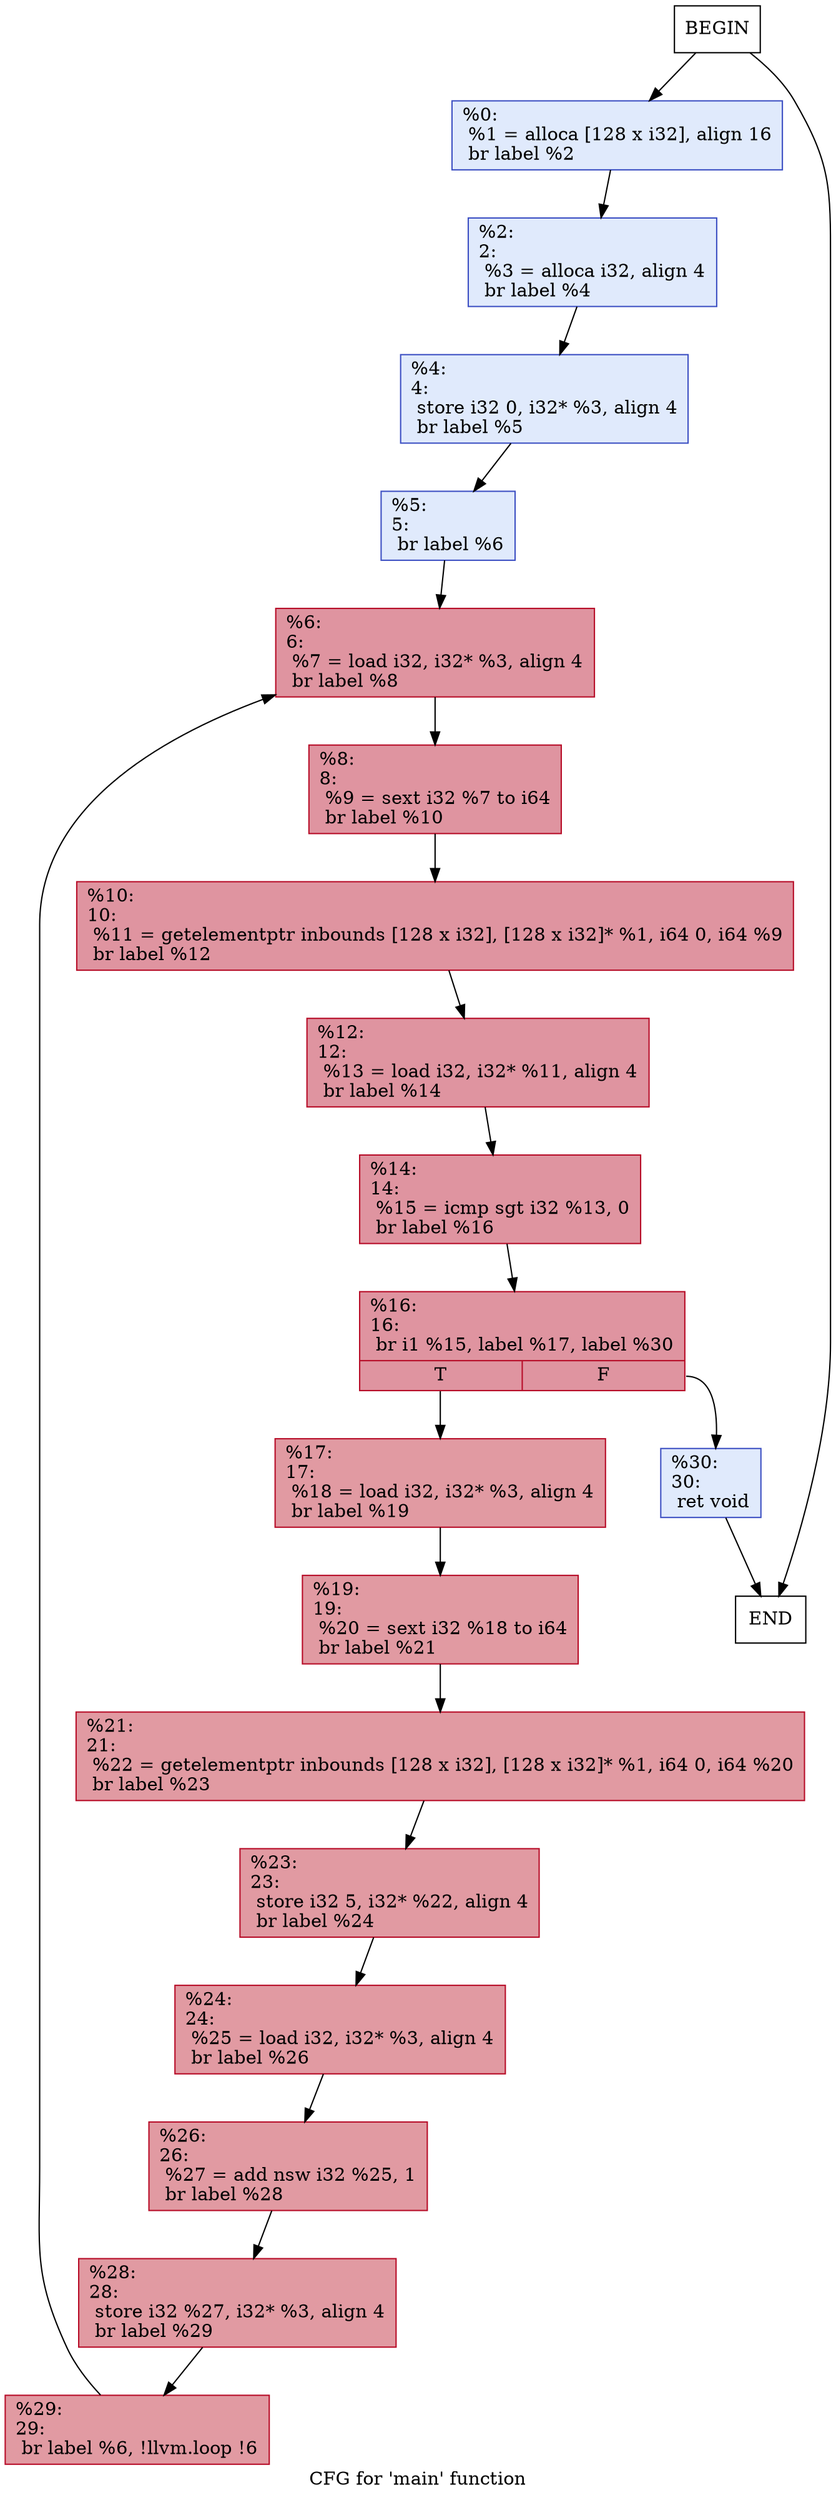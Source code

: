 digraph "CFG for 'main' function" {
	label="CFG for 'main' function";

	Nodebeginmain [shape=record, label="BEGIN"];
	Nodebeginmain -> Node0x1919ca0
	Node0x1919ca0 [shape=record,color="#3d50c3ff", style=filled, fillcolor="#b9d0f970",label="{%0:\l  %1 = alloca [128 x i32], align 16\l  br label %2\l}"];
	Node0x1919ca0 -> Node0x191aa10;
	Node0x191aa10 [shape=record,color="#3d50c3ff", style=filled, fillcolor="#b9d0f970",label="{%2:\l2:                                                \l  %3 = alloca i32, align 4\l  br label %4\l}"];
	Node0x191aa10 -> Node0x191ab70;
	Node0x191ab70 [shape=record,color="#3d50c3ff", style=filled, fillcolor="#b9d0f970",label="{%4:\l4:                                                \l  store i32 0, i32* %3, align 4\l  br label %5\l}"];
	Node0x191ab70 -> Node0x191ac80;
	Node0x191ac80 [shape=record,color="#3d50c3ff", style=filled, fillcolor="#b9d0f970",label="{%5:\l5:                                                \l  br label %6\l}"];
	Node0x191ac80 -> Node0x191ad40;
	Node0x191ad40 [shape=record,color="#b70d28ff", style=filled, fillcolor="#b70d2870",label="{%6:\l6:                                                \l  %7 = load i32, i32* %3, align 4\l  br label %8\l}"];
	Node0x191ad40 -> Node0x191ae70;
	Node0x191ae70 [shape=record,color="#b70d28ff", style=filled, fillcolor="#b70d2870",label="{%8:\l8:                                                \l  %9 = sext i32 %7 to i64\l  br label %10\l}"];
	Node0x191ae70 -> Node0x191ac30;
	Node0x191ac30 [shape=record,color="#b70d28ff", style=filled, fillcolor="#b70d2870",label="{%10:\l10:                                               \l  %11 = getelementptr inbounds [128 x i32], [128 x i32]* %1, i64 0, i64 %9\l  br label %12\l}"];
	Node0x191ac30 -> Node0x191b100;
	Node0x191b100 [shape=record,color="#b70d28ff", style=filled, fillcolor="#b70d2870",label="{%12:\l12:                                               \l  %13 = load i32, i32* %11, align 4\l  br label %14\l}"];
	Node0x191b100 -> Node0x191b230;
	Node0x191b230 [shape=record,color="#b70d28ff", style=filled, fillcolor="#b70d2870",label="{%14:\l14:                                               \l  %15 = icmp sgt i32 %13, 0\l  br label %16\l}"];
	Node0x191b230 -> Node0x191b2f0;
	Node0x191b2f0 [shape=record,color="#b70d28ff", style=filled, fillcolor="#b70d2870",label="{%16:\l16:                                               \l  br i1 %15, label %17, label %30\l|{<s0>T|<s1>F}}"];
	Node0x191b2f0:s0 -> Node0x191b3b0;
	Node0x191b2f0:s1 -> Node0x191b400;
	Node0x191b3b0 [shape=record,color="#b70d28ff", style=filled, fillcolor="#bb1b2c70",label="{%17:\l17:                                               \l  %18 = load i32, i32* %3, align 4\l  br label %19\l}"];
	Node0x191b3b0 -> Node0x191b5b0;
	Node0x191b5b0 [shape=record,color="#b70d28ff", style=filled, fillcolor="#bb1b2c70",label="{%19:\l19:                                               \l  %20 = sext i32 %18 to i64\l  br label %21\l}"];
	Node0x191b5b0 -> Node0x191b6e0;
	Node0x191b6e0 [shape=record,color="#b70d28ff", style=filled, fillcolor="#bb1b2c70",label="{%21:\l21:                                               \l  %22 = getelementptr inbounds [128 x i32], [128 x i32]* %1, i64 0, i64 %20\l  br label %23\l}"];
	Node0x191b6e0 -> Node0x191b860;
	Node0x191b860 [shape=record,color="#b70d28ff", style=filled, fillcolor="#bb1b2c70",label="{%23:\l23:                                               \l  store i32 5, i32* %22, align 4\l  br label %24\l}"];
	Node0x191b860 -> Node0x191b950;
	Node0x191b950 [shape=record,color="#b70d28ff", style=filled, fillcolor="#bb1b2c70",label="{%24:\l24:                                               \l  %25 = load i32, i32* %3, align 4\l  br label %26\l}"];
	Node0x191b950 -> Node0x191ba80;
	Node0x191ba80 [shape=record,color="#b70d28ff", style=filled, fillcolor="#bb1b2c70",label="{%26:\l26:                                               \l  %27 = add nsw i32 %25, 1\l  br label %28\l}"];
	Node0x191ba80 -> Node0x191bb40;
	Node0x191bb40 [shape=record,color="#b70d28ff", style=filled, fillcolor="#bb1b2c70",label="{%28:\l28:                                               \l  store i32 %27, i32* %3, align 4\l  br label %29\l}"];
	Node0x191bb40 -> Node0x191bc00;
	Node0x191bc00 [shape=record,color="#b70d28ff", style=filled, fillcolor="#bb1b2c70",label="{%29:\l29:                                               \l  br label %6, !llvm.loop !6\l}"];
	Node0x191bc00 -> Node0x191ad40;
	Node0x191b400 [shape=record,color="#3d50c3ff", style=filled, fillcolor="#b9d0f970",label="{%30:\l30:                                               \l  ret void\l}"];
	Node0x191b400 -> Nodeendmain;
	Nodeendmain [shape=record, label="END"];
	Nodebeginmain -> Nodeendmain;
}
